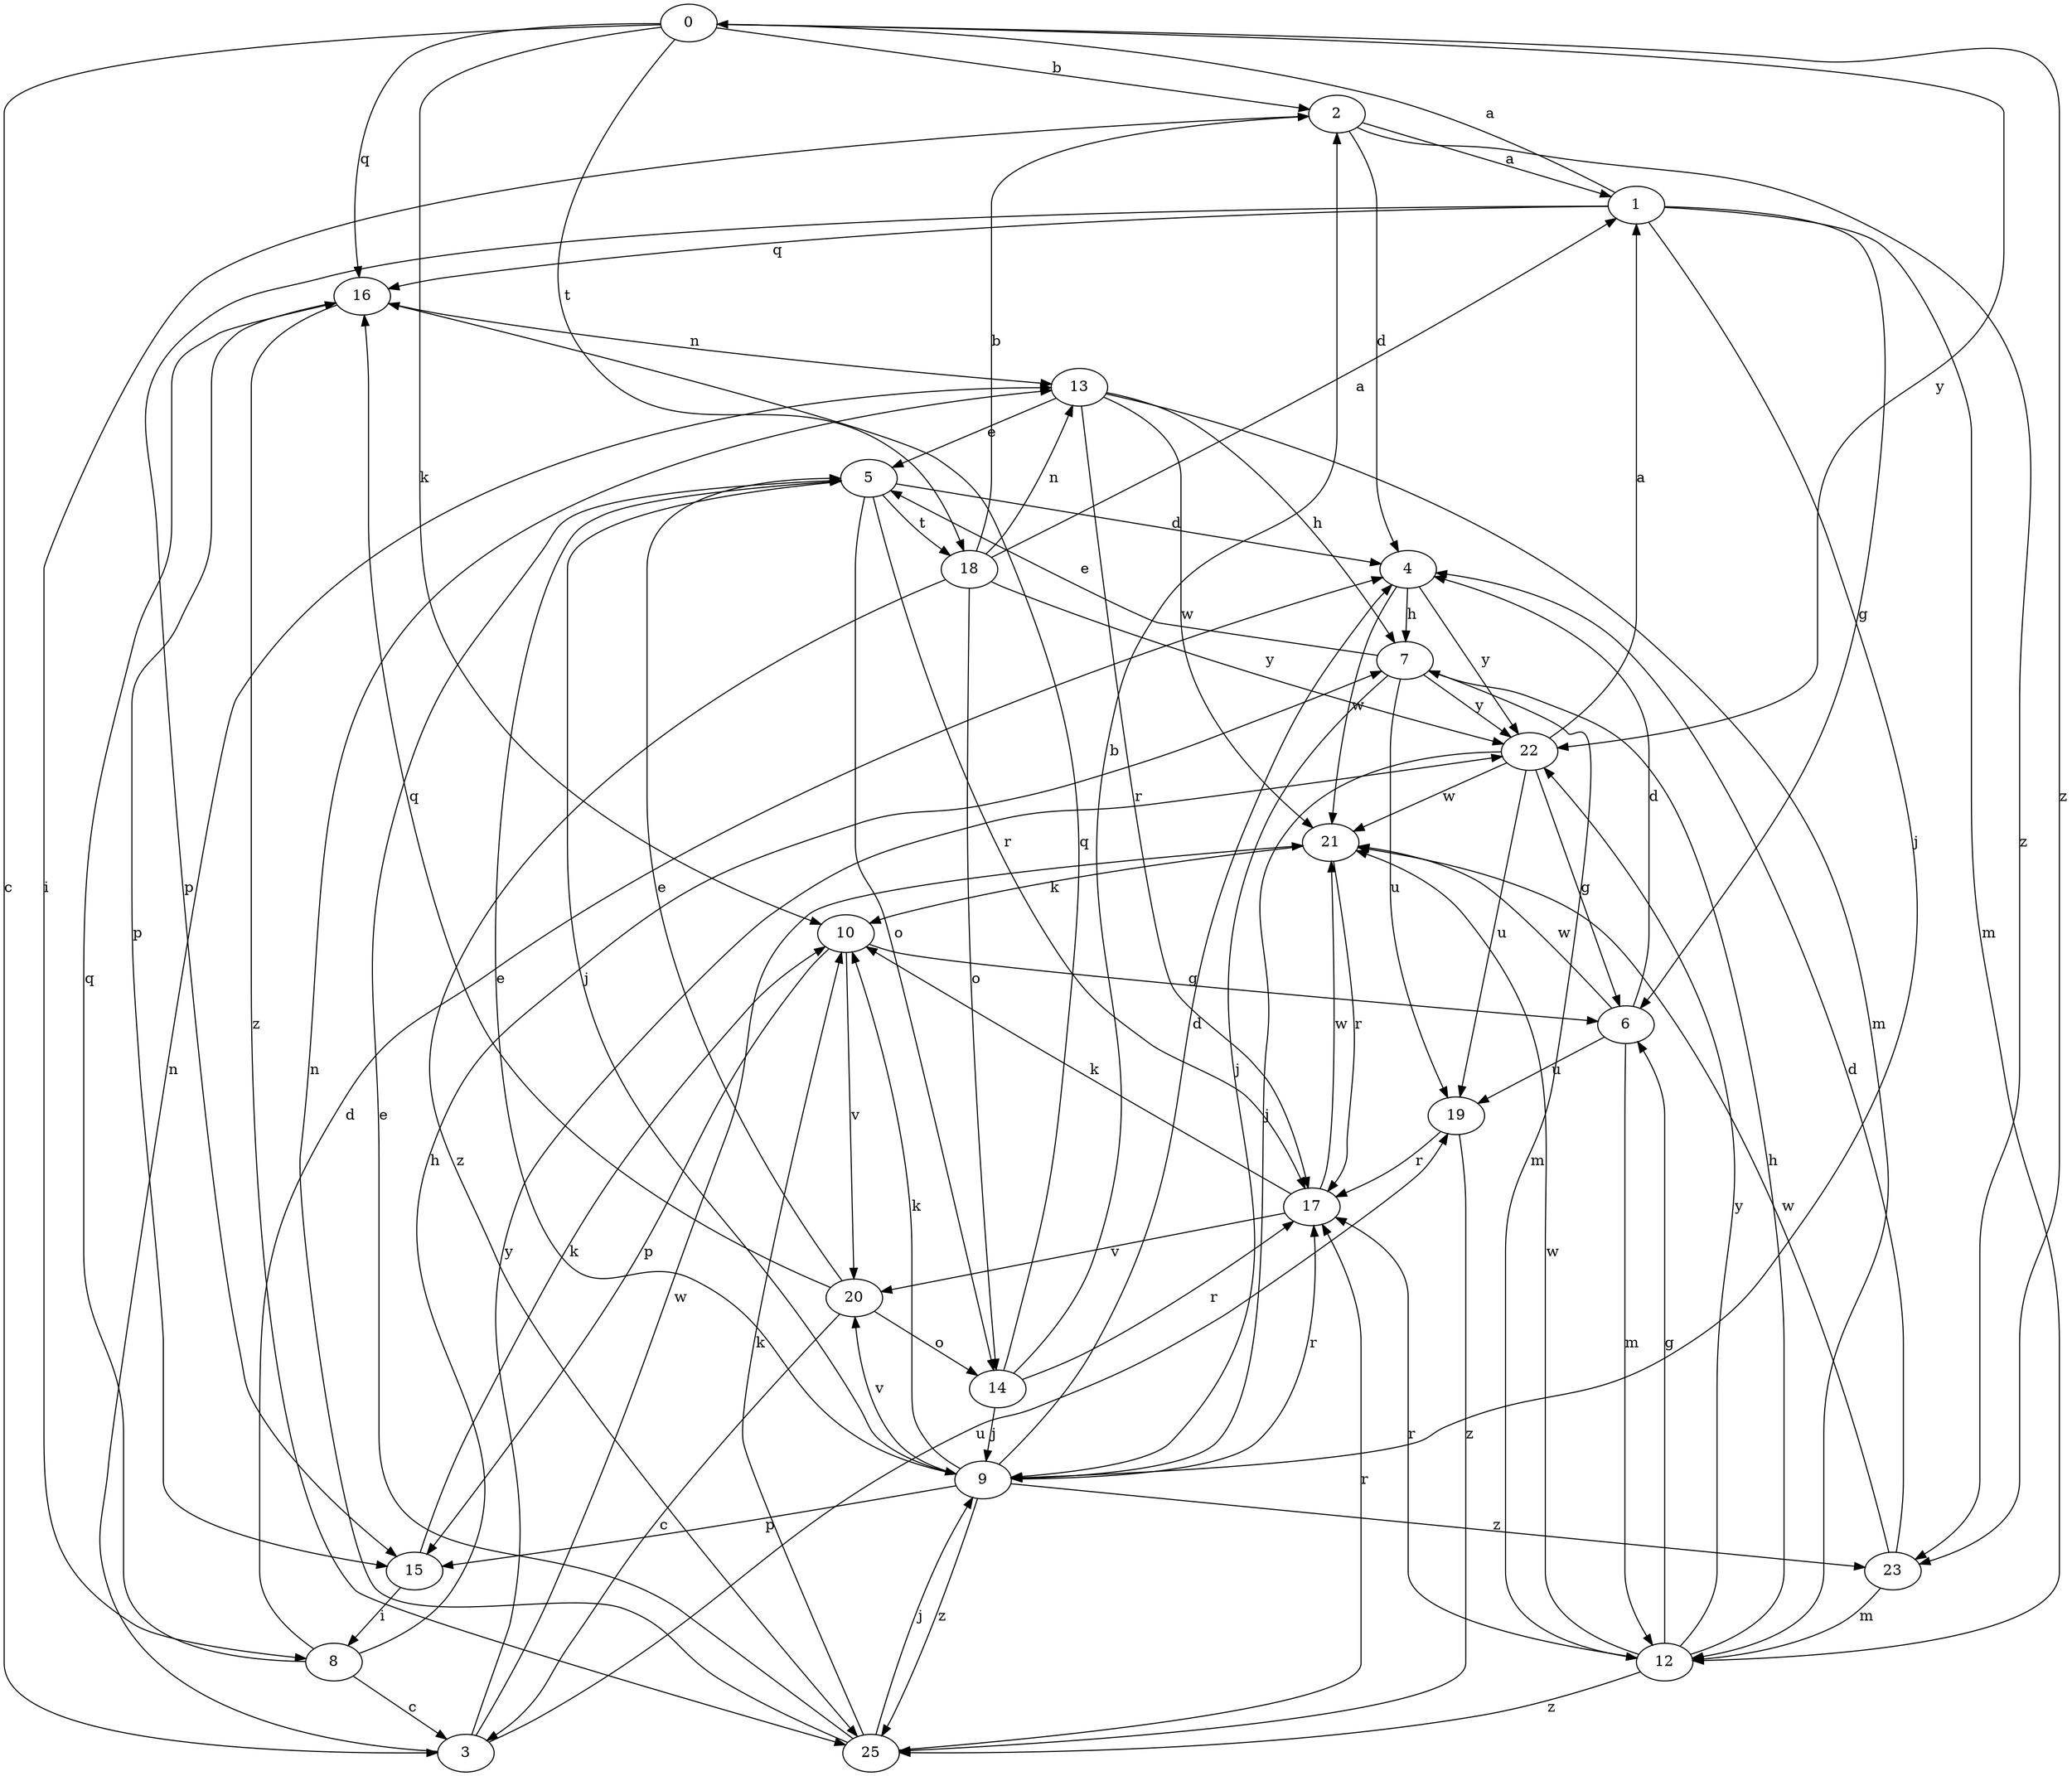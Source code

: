 strict digraph  {
0;
1;
2;
3;
4;
5;
6;
7;
8;
9;
10;
12;
13;
14;
15;
16;
17;
18;
19;
20;
21;
22;
23;
25;
0 -> 2  [label=b];
0 -> 3  [label=c];
0 -> 10  [label=k];
0 -> 16  [label=q];
0 -> 18  [label=t];
0 -> 22  [label=y];
0 -> 23  [label=z];
1 -> 0  [label=a];
1 -> 6  [label=g];
1 -> 9  [label=j];
1 -> 12  [label=m];
1 -> 15  [label=p];
1 -> 16  [label=q];
2 -> 1  [label=a];
2 -> 4  [label=d];
2 -> 8  [label=i];
2 -> 23  [label=z];
3 -> 13  [label=n];
3 -> 19  [label=u];
3 -> 21  [label=w];
3 -> 22  [label=y];
4 -> 7  [label=h];
4 -> 21  [label=w];
4 -> 22  [label=y];
5 -> 4  [label=d];
5 -> 9  [label=j];
5 -> 14  [label=o];
5 -> 17  [label=r];
5 -> 18  [label=t];
6 -> 4  [label=d];
6 -> 12  [label=m];
6 -> 19  [label=u];
6 -> 21  [label=w];
7 -> 5  [label=e];
7 -> 9  [label=j];
7 -> 12  [label=m];
7 -> 19  [label=u];
7 -> 22  [label=y];
8 -> 3  [label=c];
8 -> 4  [label=d];
8 -> 7  [label=h];
8 -> 16  [label=q];
9 -> 4  [label=d];
9 -> 5  [label=e];
9 -> 10  [label=k];
9 -> 15  [label=p];
9 -> 17  [label=r];
9 -> 20  [label=v];
9 -> 23  [label=z];
9 -> 25  [label=z];
10 -> 6  [label=g];
10 -> 15  [label=p];
10 -> 20  [label=v];
12 -> 6  [label=g];
12 -> 7  [label=h];
12 -> 17  [label=r];
12 -> 21  [label=w];
12 -> 22  [label=y];
12 -> 25  [label=z];
13 -> 5  [label=e];
13 -> 7  [label=h];
13 -> 12  [label=m];
13 -> 17  [label=r];
13 -> 21  [label=w];
14 -> 2  [label=b];
14 -> 9  [label=j];
14 -> 16  [label=q];
14 -> 17  [label=r];
15 -> 8  [label=i];
15 -> 10  [label=k];
16 -> 13  [label=n];
16 -> 15  [label=p];
16 -> 25  [label=z];
17 -> 10  [label=k];
17 -> 20  [label=v];
17 -> 21  [label=w];
18 -> 1  [label=a];
18 -> 2  [label=b];
18 -> 13  [label=n];
18 -> 14  [label=o];
18 -> 22  [label=y];
18 -> 25  [label=z];
19 -> 17  [label=r];
19 -> 25  [label=z];
20 -> 3  [label=c];
20 -> 5  [label=e];
20 -> 14  [label=o];
20 -> 16  [label=q];
21 -> 10  [label=k];
21 -> 17  [label=r];
22 -> 1  [label=a];
22 -> 6  [label=g];
22 -> 9  [label=j];
22 -> 19  [label=u];
22 -> 21  [label=w];
23 -> 4  [label=d];
23 -> 12  [label=m];
23 -> 21  [label=w];
25 -> 5  [label=e];
25 -> 9  [label=j];
25 -> 10  [label=k];
25 -> 13  [label=n];
25 -> 17  [label=r];
}
